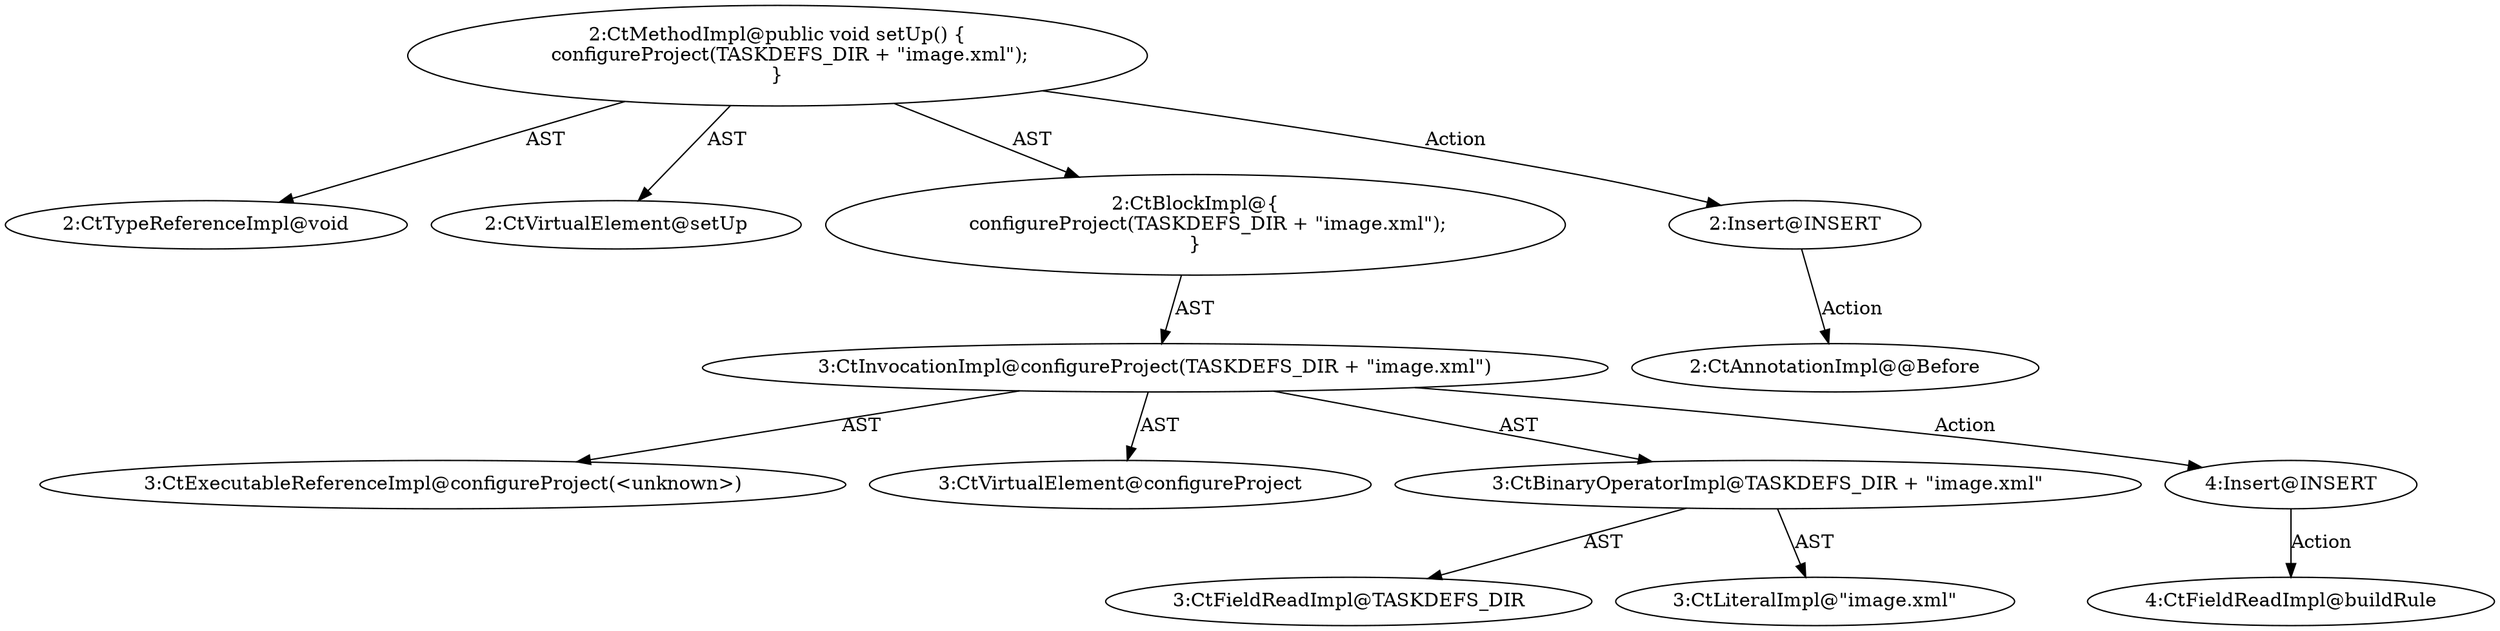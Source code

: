 digraph "setUp#?" {
0 [label="2:CtTypeReferenceImpl@void" shape=ellipse]
1 [label="2:CtVirtualElement@setUp" shape=ellipse]
2 [label="3:CtExecutableReferenceImpl@configureProject(<unknown>)" shape=ellipse]
3 [label="3:CtVirtualElement@configureProject" shape=ellipse]
4 [label="3:CtFieldReadImpl@TASKDEFS_DIR" shape=ellipse]
5 [label="3:CtLiteralImpl@\"image.xml\"" shape=ellipse]
6 [label="3:CtBinaryOperatorImpl@TASKDEFS_DIR + \"image.xml\"" shape=ellipse]
7 [label="3:CtInvocationImpl@configureProject(TASKDEFS_DIR + \"image.xml\")" shape=ellipse]
8 [label="2:CtBlockImpl@\{
    configureProject(TASKDEFS_DIR + \"image.xml\");
\}" shape=ellipse]
9 [label="2:CtMethodImpl@public void setUp() \{
    configureProject(TASKDEFS_DIR + \"image.xml\");
\}" shape=ellipse]
10 [label="2:Insert@INSERT" shape=ellipse]
11 [label="2:CtAnnotationImpl@@Before" shape=ellipse]
12 [label="4:Insert@INSERT" shape=ellipse]
13 [label="4:CtFieldReadImpl@buildRule" shape=ellipse]
6 -> 4 [label="AST"];
6 -> 5 [label="AST"];
7 -> 3 [label="AST"];
7 -> 2 [label="AST"];
7 -> 6 [label="AST"];
7 -> 12 [label="Action"];
8 -> 7 [label="AST"];
9 -> 1 [label="AST"];
9 -> 0 [label="AST"];
9 -> 8 [label="AST"];
9 -> 10 [label="Action"];
10 -> 11 [label="Action"];
12 -> 13 [label="Action"];
}